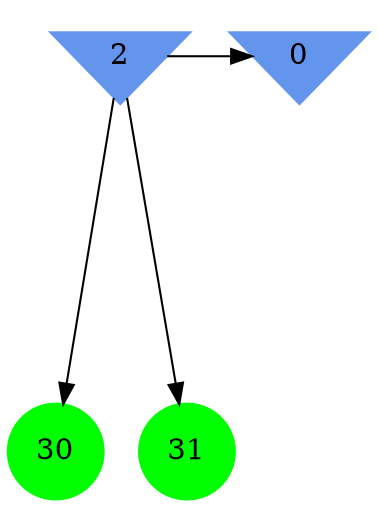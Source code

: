 digraph brain {
	ranksep=2.0;
	0 [shape=invtriangle,style=filled,color=cornflowerblue];
	2 [shape=invtriangle,style=filled,color=cornflowerblue];
	30 [shape=circle,style=filled,color=green];
	31 [shape=circle,style=filled,color=green];
	2	->	0;
	2	->	30;
	2	->	31;
	{ rank=same; 0; 2; }
	{ rank=same; }
	{ rank=same; 30; 31; }
}
